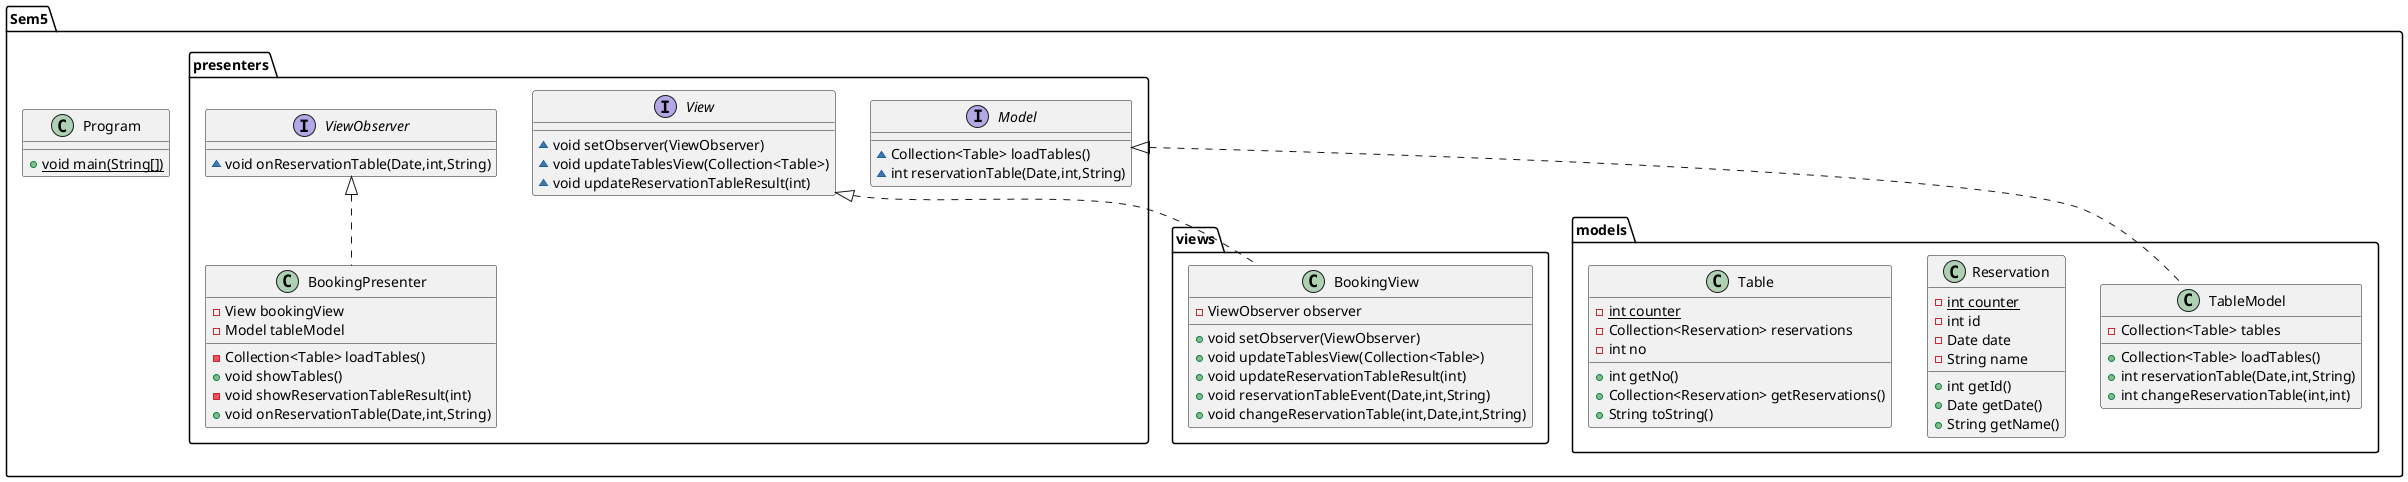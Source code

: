 @startuml
class Sem5.presenters.BookingPresenter {
- View bookingView
- Model tableModel
- Collection<Table> loadTables()
+ void showTables()
- void showReservationTableResult(int)
+ void onReservationTable(Date,int,String)
}
class Sem5.models.TableModel {
- Collection<Table> tables
+ Collection<Table> loadTables()
+ int reservationTable(Date,int,String)
+ int changeReservationTable(int,int)
}
class Sem5.models.Reservation {
- {static} int counter
- int id
- Date date
- String name
+ int getId()
+ Date getDate()
+ String getName()
}
interface Sem5.presenters.View {
~ void setObserver(ViewObserver)
~ void updateTablesView(Collection<Table>)
~ void updateReservationTableResult(int)
}
class Sem5.Program {
+ {static} void main(String[])
}
interface Sem5.presenters.Model {
~ Collection<Table> loadTables()
~ int reservationTable(Date,int,String)
}
class Sem5.views.BookingView {
- ViewObserver observer
+ void setObserver(ViewObserver)
+ void updateTablesView(Collection<Table>)
+ void updateReservationTableResult(int)
+ void reservationTableEvent(Date,int,String)
+ void changeReservationTable(int,Date,int,String)
}
interface Sem5.presenters.ViewObserver {
~ void onReservationTable(Date,int,String)
}
class Sem5.models.Table {
- {static} int counter
- Collection<Reservation> reservations
- int no
+ int getNo()
+ Collection<Reservation> getReservations()
+ String toString()
}


Sem5.presenters.ViewObserver <|.. Sem5.presenters.BookingPresenter
Sem5.presenters.Model <|.. Sem5.models.TableModel
Sem5.presenters.View <|.. Sem5.views.BookingView
@enduml